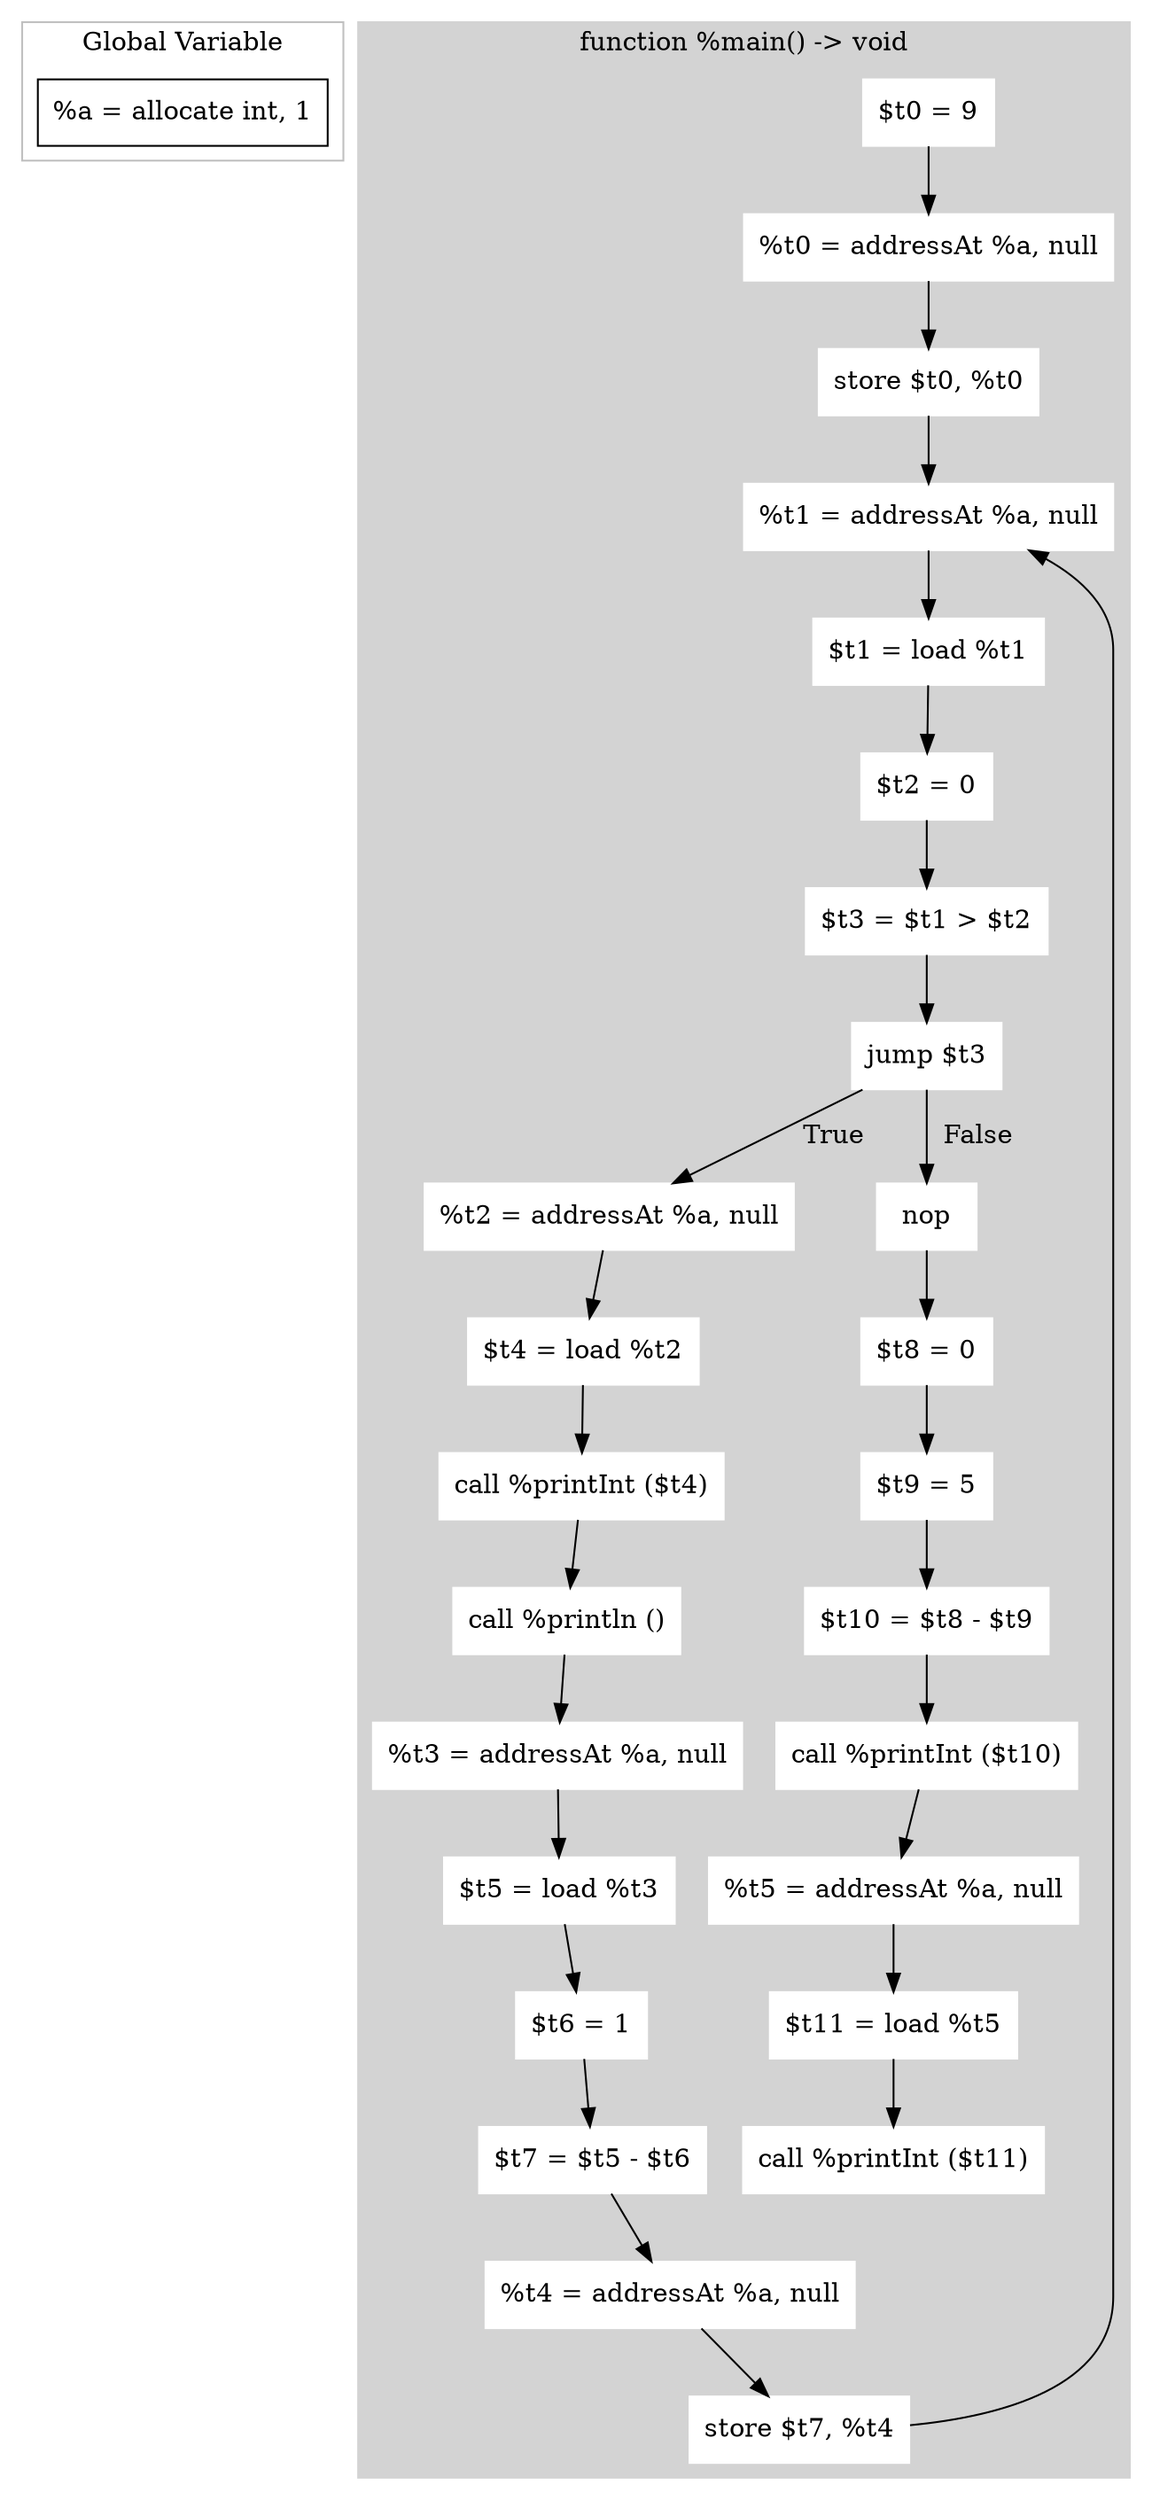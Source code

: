 digraph Program {
  node [shape=rectangle]; 
  subgraph cluster_global_var {
    color=grey;
    label = "Global Variable";
    a [label="%a = allocate int, 1"];
    a; 
  }

  subgraph cluster_main {
    style=filled;color=lightgrey;node [style=filled, color=white];
    label="function %main() -> void";
    main_n0 [label="$t0 = 9"];
    main_n1 [label="%t0 = addressAt %a, null"];
    main_n2 [label="store $t0, %t0"];
    main_n3 [label="%t1 = addressAt %a, null"];
    main_n4 [label="$t1 = load %t1"];
    main_n5 [label="$t2 = 0"];
    main_n6 [label="$t3 = $t1 > $t2"];
    main_n7 [label="jump $t3"];
    main_n8 [label="%t2 = addressAt %a, null"];
    main_n9 [label="$t4 = load %t2"];
    main_n10 [label="call %printInt ($t4)"];
    main_n11 [label="call %println ()"];
    main_n12 [label="%t3 = addressAt %a, null"];
    main_n13 [label="$t5 = load %t3"];
    main_n14 [label="$t6 = 1"];
    main_n15 [label="$t7 = $t5 - $t6"];
    main_n16 [label="%t4 = addressAt %a, null"];
    main_n17 [label="store $t7, %t4"];
    main_n18 [label="nop"];
    main_n19 [label="$t8 = 0"];
    main_n20 [label="$t9 = 5"];
    main_n21 [label="$t10 = $t8 - $t9"];
    main_n22 [label="call %printInt ($t10)"];
    main_n23 [label="%t5 = addressAt %a, null"];
    main_n24 [label="$t11 = load %t5"];
    main_n25 [label="call %printInt ($t11)"];
    main_n0 -> main_n1;
    main_n1 -> main_n2;
    main_n2 -> main_n3;
    main_n3 -> main_n4;
    main_n4 -> main_n5;
    main_n5 -> main_n6;
    main_n6 -> main_n7;
    main_n7 -> main_n8 [label="  True  "];
    main_n7 -> main_n18 [label="  False  "];
    main_n8 -> main_n9;
    main_n9 -> main_n10;
    main_n10 -> main_n11;
    main_n11 -> main_n12;
    main_n12 -> main_n13;
    main_n13 -> main_n14;
    main_n14 -> main_n15;
    main_n15 -> main_n16;
    main_n16 -> main_n17;
    main_n17 -> main_n3;
    main_n18 -> main_n19;
    main_n19 -> main_n20;
    main_n20 -> main_n21;
    main_n21 -> main_n22;
    main_n22 -> main_n23;
    main_n23 -> main_n24;
    main_n24 -> main_n25;
  }

}